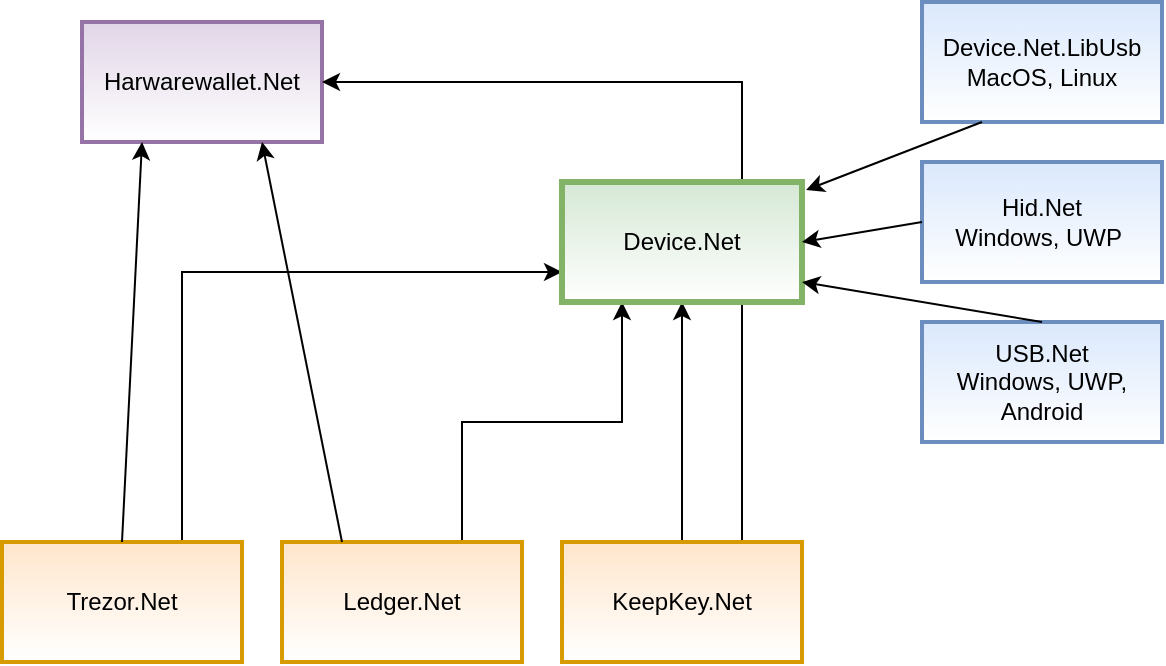 <mxfile version="10.6.1" type="device"><diagram id="vQxpQVcGHSnP5pR7Hb61" name="Page-1"><mxGraphModel dx="1394" dy="824" grid="1" gridSize="10" guides="1" tooltips="1" connect="1" arrows="1" fold="1" page="1" pageScale="1" pageWidth="850" pageHeight="1100" math="0" shadow="0"><root><mxCell id="0"/><mxCell id="1" parent="0"/><mxCell id="4KmyaMBIZLxb7NgHCQ4c-10" style="edgeStyle=orthogonalEdgeStyle;rounded=0;orthogonalLoop=1;jettySize=auto;html=1;exitX=0.75;exitY=0;exitDx=0;exitDy=0;entryX=0;entryY=0.75;entryDx=0;entryDy=0;" edge="1" parent="1" source="4KmyaMBIZLxb7NgHCQ4c-1" target="4KmyaMBIZLxb7NgHCQ4c-5"><mxGeometry relative="1" as="geometry"/></mxCell><mxCell id="4KmyaMBIZLxb7NgHCQ4c-1" value="Trezor.Net" style="rounded=0;whiteSpace=wrap;html=1;fillColor=#ffe6cc;strokeColor=#d79b00;gradientColor=#ffffff;strokeWidth=2;" vertex="1" parent="1"><mxGeometry x="160" y="690" width="120" height="60" as="geometry"/></mxCell><mxCell id="4KmyaMBIZLxb7NgHCQ4c-7" style="edgeStyle=orthogonalEdgeStyle;rounded=0;orthogonalLoop=1;jettySize=auto;html=1;exitX=0.75;exitY=0;exitDx=0;exitDy=0;entryX=0.25;entryY=1;entryDx=0;entryDy=0;" edge="1" parent="1" source="4KmyaMBIZLxb7NgHCQ4c-2" target="4KmyaMBIZLxb7NgHCQ4c-5"><mxGeometry relative="1" as="geometry"/></mxCell><mxCell id="4KmyaMBIZLxb7NgHCQ4c-2" value="Ledger.Net" style="rounded=0;whiteSpace=wrap;html=1;fillColor=#ffe6cc;strokeColor=#d79b00;gradientColor=#ffffff;strokeWidth=2;" vertex="1" parent="1"><mxGeometry x="300" y="690" width="120" height="60" as="geometry"/></mxCell><mxCell id="4KmyaMBIZLxb7NgHCQ4c-3" value="Harwarewallet.Net" style="rounded=0;whiteSpace=wrap;html=1;strokeWidth=2;fillColor=#e1d5e7;strokeColor=#9673a6;gradientColor=#ffffff;" vertex="1" parent="1"><mxGeometry x="200" y="430" width="120" height="60" as="geometry"/></mxCell><mxCell id="4KmyaMBIZLxb7NgHCQ4c-9" style="edgeStyle=orthogonalEdgeStyle;rounded=0;orthogonalLoop=1;jettySize=auto;html=1;exitX=0.5;exitY=0;exitDx=0;exitDy=0;entryX=0.5;entryY=1;entryDx=0;entryDy=0;" edge="1" parent="1" source="4KmyaMBIZLxb7NgHCQ4c-4" target="4KmyaMBIZLxb7NgHCQ4c-5"><mxGeometry relative="1" as="geometry"/></mxCell><mxCell id="4KmyaMBIZLxb7NgHCQ4c-11" style="edgeStyle=orthogonalEdgeStyle;rounded=0;orthogonalLoop=1;jettySize=auto;html=1;exitX=0.75;exitY=0;exitDx=0;exitDy=0;entryX=1;entryY=0.5;entryDx=0;entryDy=0;" edge="1" parent="1" source="4KmyaMBIZLxb7NgHCQ4c-4" target="4KmyaMBIZLxb7NgHCQ4c-3"><mxGeometry relative="1" as="geometry"/></mxCell><mxCell id="4KmyaMBIZLxb7NgHCQ4c-4" value="KeepKey.Net" style="rounded=0;whiteSpace=wrap;html=1;fillColor=#ffe6cc;strokeColor=#d79b00;gradientColor=#ffffff;strokeWidth=2;" vertex="1" parent="1"><mxGeometry x="440" y="690" width="120" height="60" as="geometry"/></mxCell><mxCell id="4KmyaMBIZLxb7NgHCQ4c-5" value="Device.Net" style="rounded=0;whiteSpace=wrap;html=1;fillColor=#d5e8d4;strokeColor=#82b366;gradientColor=#ffffff;strokeWidth=3;" vertex="1" parent="1"><mxGeometry x="440" y="510" width="120" height="60" as="geometry"/></mxCell><mxCell id="4KmyaMBIZLxb7NgHCQ4c-6" value="" style="endArrow=classic;html=1;entryX=0.75;entryY=1;entryDx=0;entryDy=0;exitX=0.25;exitY=0;exitDx=0;exitDy=0;" edge="1" parent="1" source="4KmyaMBIZLxb7NgHCQ4c-2" target="4KmyaMBIZLxb7NgHCQ4c-3"><mxGeometry width="50" height="50" relative="1" as="geometry"><mxPoint x="140" y="660" as="sourcePoint"/><mxPoint x="190" y="610" as="targetPoint"/></mxGeometry></mxCell><mxCell id="4KmyaMBIZLxb7NgHCQ4c-8" value="" style="endArrow=classic;html=1;entryX=0.25;entryY=1;entryDx=0;entryDy=0;exitX=0.5;exitY=0;exitDx=0;exitDy=0;" edge="1" parent="1" source="4KmyaMBIZLxb7NgHCQ4c-1" target="4KmyaMBIZLxb7NgHCQ4c-3"><mxGeometry width="50" height="50" relative="1" as="geometry"><mxPoint x="130" y="510" as="sourcePoint"/><mxPoint x="180" y="460" as="targetPoint"/></mxGeometry></mxCell><mxCell id="4KmyaMBIZLxb7NgHCQ4c-12" value="USB.Net&lt;br&gt;Windows, UWP, Android&lt;br&gt;" style="rounded=0;whiteSpace=wrap;html=1;fillColor=#dae8fc;strokeColor=#6c8ebf;gradientColor=#ffffff;strokeWidth=2;" vertex="1" parent="1"><mxGeometry x="620" y="580" width="120" height="60" as="geometry"/></mxCell><mxCell id="4KmyaMBIZLxb7NgHCQ4c-13" value="Hid.Net&lt;br&gt;Windows, UWP&amp;nbsp;&lt;br&gt;" style="rounded=0;whiteSpace=wrap;html=1;fillColor=#dae8fc;strokeColor=#6c8ebf;gradientColor=#ffffff;strokeWidth=2;" vertex="1" parent="1"><mxGeometry x="620" y="500" width="120" height="60" as="geometry"/></mxCell><mxCell id="4KmyaMBIZLxb7NgHCQ4c-15" value="" style="endArrow=classic;html=1;exitX=0.5;exitY=0;exitDx=0;exitDy=0;" edge="1" parent="1" source="4KmyaMBIZLxb7NgHCQ4c-12"><mxGeometry width="50" height="50" relative="1" as="geometry"><mxPoint x="230" y="320" as="sourcePoint"/><mxPoint x="560" y="560" as="targetPoint"/></mxGeometry></mxCell><mxCell id="4KmyaMBIZLxb7NgHCQ4c-16" value="" style="endArrow=classic;html=1;exitX=0;exitY=0.5;exitDx=0;exitDy=0;entryX=1;entryY=0.5;entryDx=0;entryDy=0;" edge="1" parent="1" source="4KmyaMBIZLxb7NgHCQ4c-13" target="4KmyaMBIZLxb7NgHCQ4c-5"><mxGeometry width="50" height="50" relative="1" as="geometry"><mxPoint x="520" y="310" as="sourcePoint"/><mxPoint x="570" y="260" as="targetPoint"/></mxGeometry></mxCell><mxCell id="4KmyaMBIZLxb7NgHCQ4c-20" value="Device.Net.LibUsb&lt;br&gt;MacOS, Linux&lt;br&gt;" style="rounded=0;whiteSpace=wrap;html=1;fillColor=#dae8fc;strokeColor=#6c8ebf;gradientColor=#ffffff;strokeWidth=2;" vertex="1" parent="1"><mxGeometry x="620" y="420" width="120" height="60" as="geometry"/></mxCell><mxCell id="4KmyaMBIZLxb7NgHCQ4c-21" value="" style="endArrow=classic;html=1;entryX=1.017;entryY=0.067;entryDx=0;entryDy=0;entryPerimeter=0;exitX=0.25;exitY=1;exitDx=0;exitDy=0;" edge="1" parent="1" source="4KmyaMBIZLxb7NgHCQ4c-20" target="4KmyaMBIZLxb7NgHCQ4c-5"><mxGeometry width="50" height="50" relative="1" as="geometry"><mxPoint x="390" y="420" as="sourcePoint"/><mxPoint x="440" y="370" as="targetPoint"/></mxGeometry></mxCell></root></mxGraphModel></diagram></mxfile>